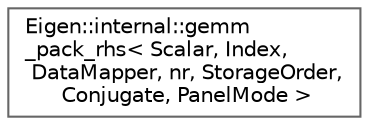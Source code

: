 digraph "类继承关系图"
{
 // LATEX_PDF_SIZE
  bgcolor="transparent";
  edge [fontname=Helvetica,fontsize=10,labelfontname=Helvetica,labelfontsize=10];
  node [fontname=Helvetica,fontsize=10,shape=box,height=0.2,width=0.4];
  rankdir="LR";
  Node0 [id="Node000000",label="Eigen::internal::gemm\l_pack_rhs\< Scalar, Index,\l DataMapper, nr, StorageOrder,\l Conjugate, PanelMode \>",height=0.2,width=0.4,color="grey40", fillcolor="white", style="filled",URL="$struct_eigen_1_1internal_1_1gemm__pack__rhs.html",tooltip=" "];
}
